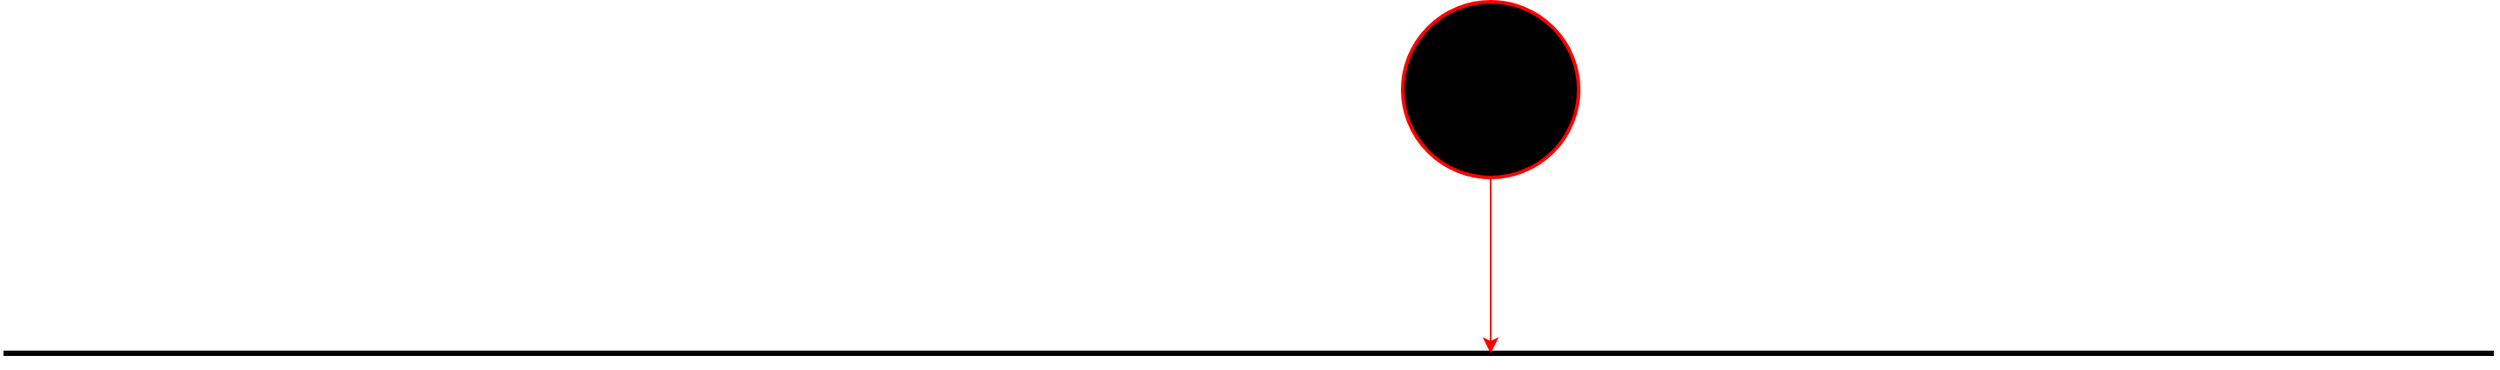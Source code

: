 <mxfile version="14.6.6" type="github">
  <diagram id="KsrvPjBczi0uRQ7n-0tx" name="Page-1">
    <mxGraphModel dx="2036" dy="1800" grid="1" gridSize="10" guides="1" tooltips="1" connect="1" arrows="1" fold="1" page="1" pageScale="1" pageWidth="850" pageHeight="1100" math="0" shadow="0">
      <root>
        <mxCell id="0" />
        <mxCell id="1" parent="0" />
        <mxCell id="nR79GMOMtEsPVqGwIcki-1" value="" style="strokeWidth=2;html=1;shape=mxgraph.flowchart.start_2;whiteSpace=wrap;fillColor=#000000;strokeColor=#FF0000;" vertex="1" parent="1">
          <mxGeometry x="360" y="-140" width="100" height="100" as="geometry" />
        </mxCell>
        <mxCell id="nR79GMOMtEsPVqGwIcki-3" value="" style="endArrow=none;html=1;strokeWidth=3;" edge="1" parent="1">
          <mxGeometry width="50" height="50" relative="1" as="geometry">
            <mxPoint x="-435" y="60" as="sourcePoint" />
            <mxPoint x="980" y="60" as="targetPoint" />
          </mxGeometry>
        </mxCell>
        <mxCell id="nR79GMOMtEsPVqGwIcki-4" value="" style="endArrow=classic;html=1;strokeColor=#FF0000;exitX=0.5;exitY=1;exitDx=0;exitDy=0;exitPerimeter=0;" edge="1" parent="1" source="nR79GMOMtEsPVqGwIcki-1">
          <mxGeometry width="50" height="50" relative="1" as="geometry">
            <mxPoint x="410" y="40" as="sourcePoint" />
            <mxPoint x="410" y="60" as="targetPoint" />
          </mxGeometry>
        </mxCell>
      </root>
    </mxGraphModel>
  </diagram>
</mxfile>
